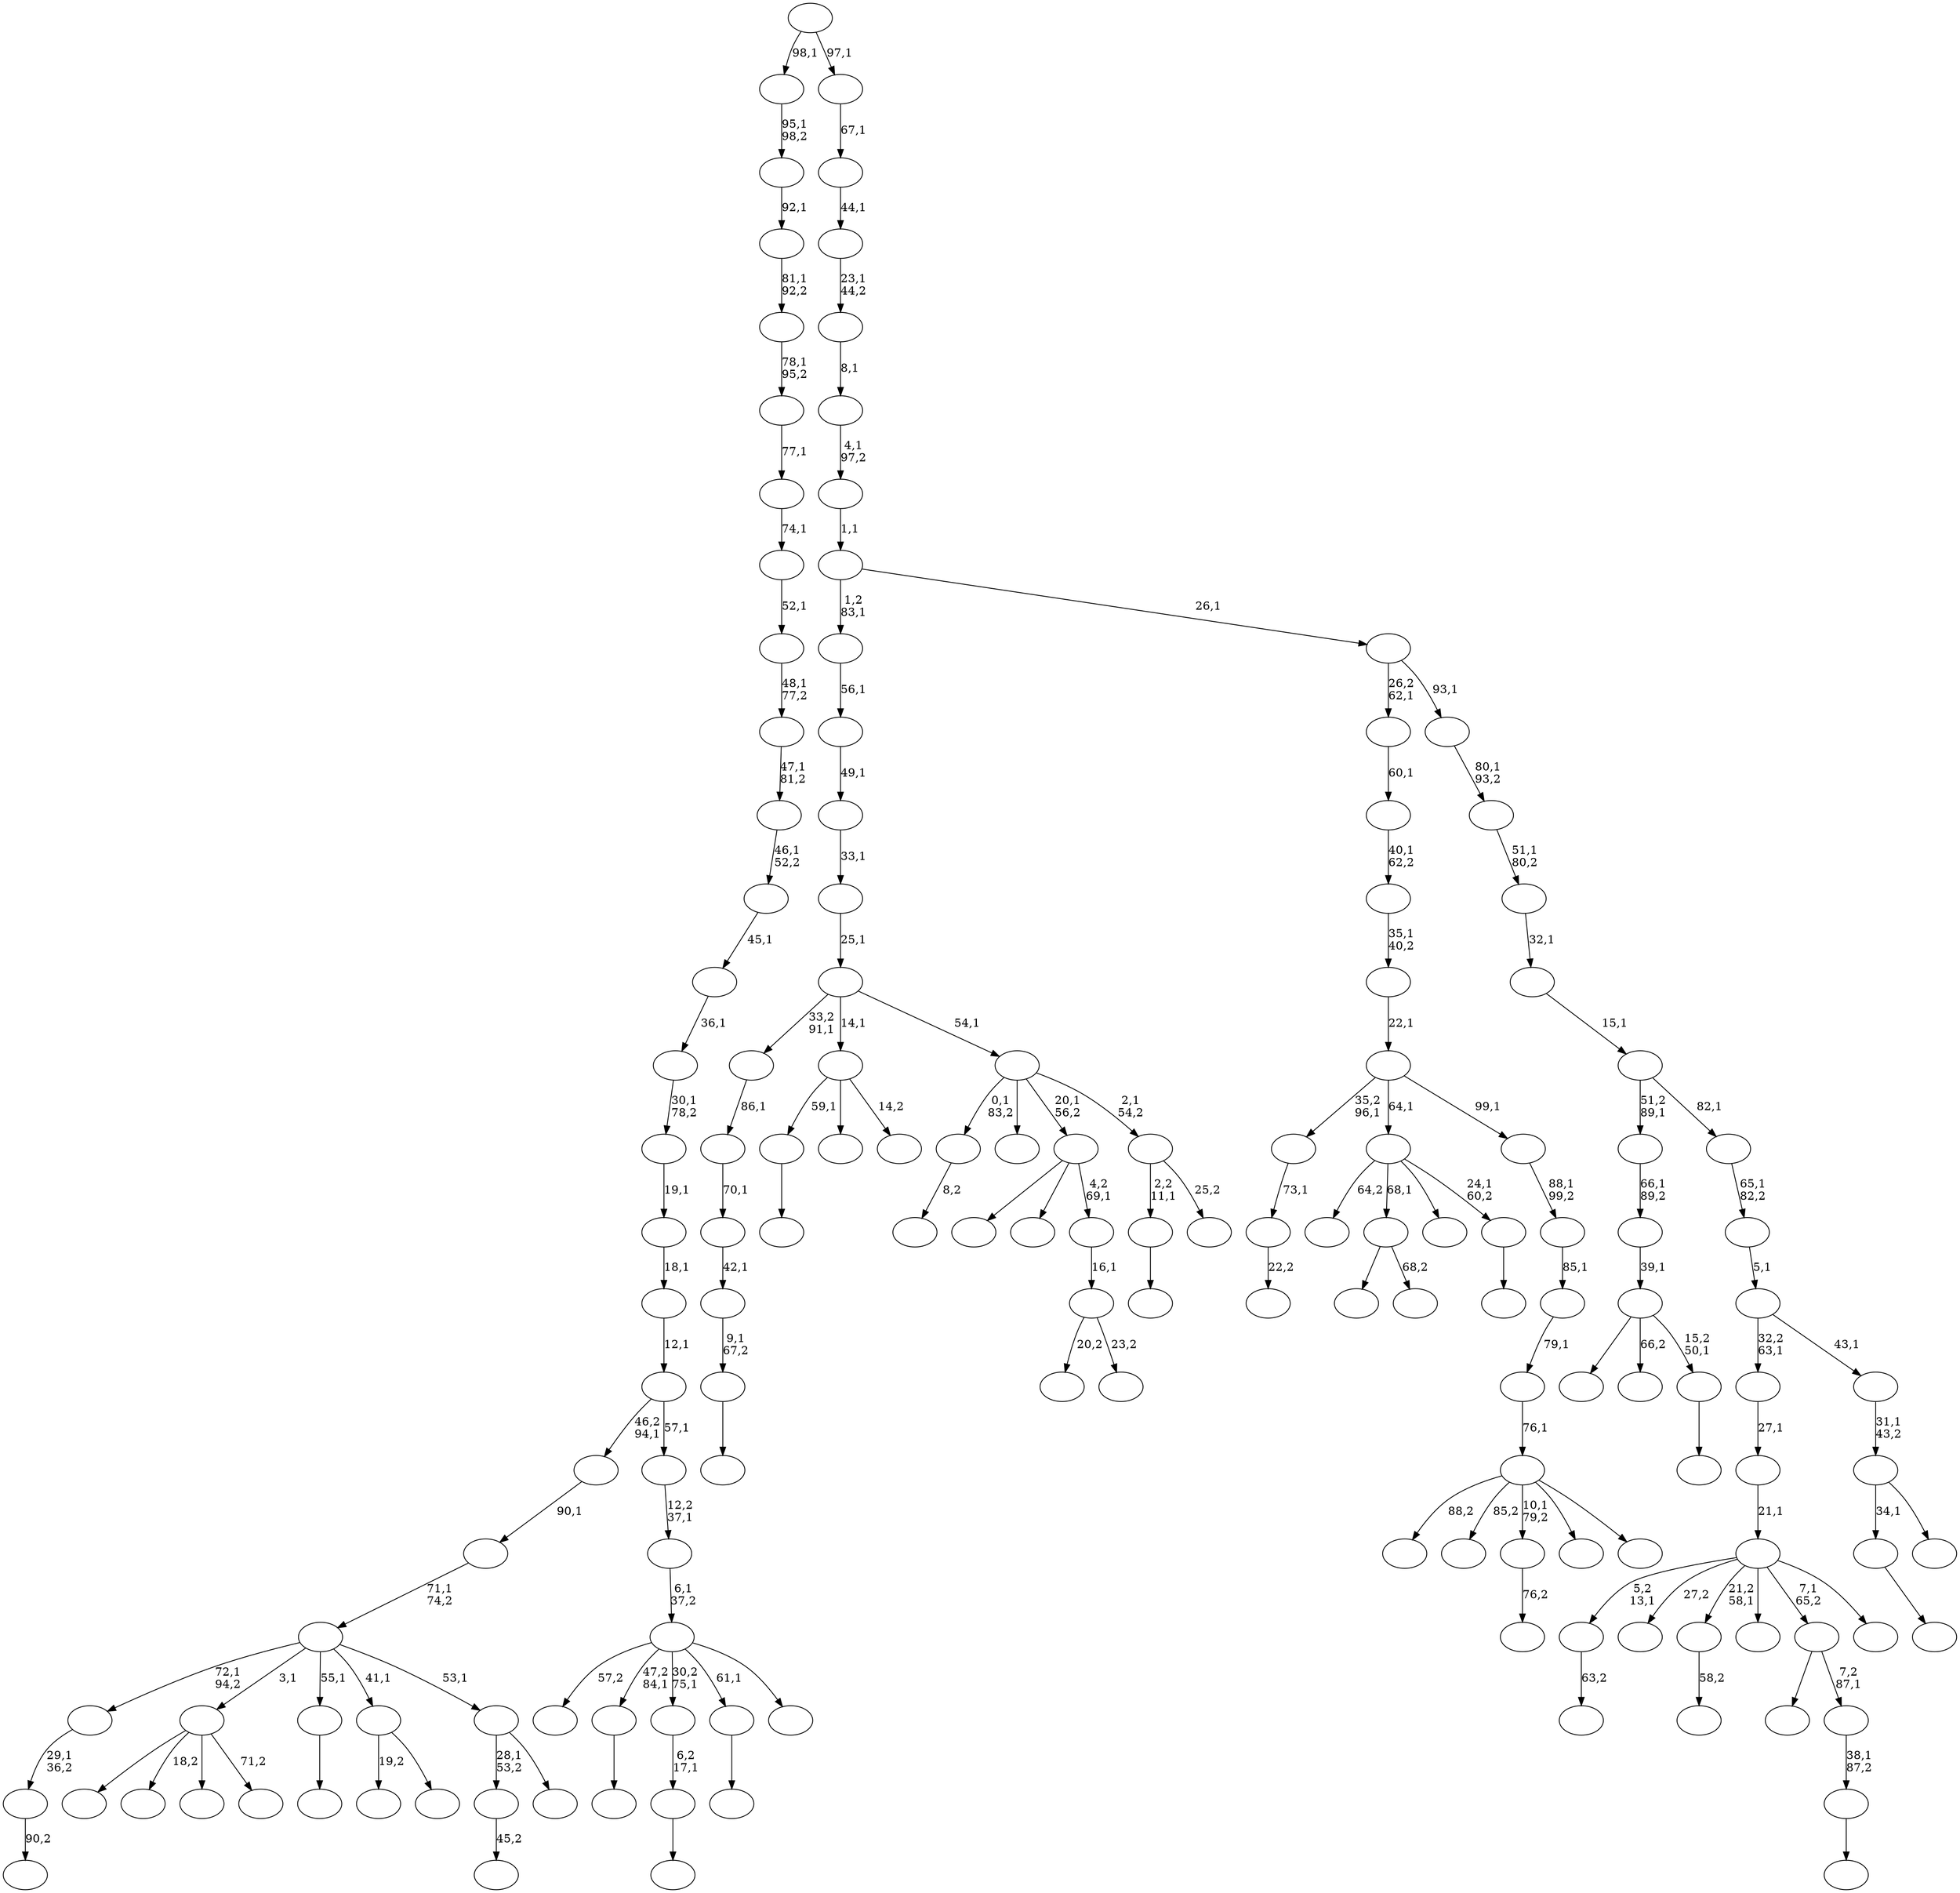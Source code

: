 digraph T {
	150 [label=""]
	149 [label=""]
	148 [label=""]
	147 [label=""]
	146 [label=""]
	145 [label=""]
	144 [label=""]
	143 [label=""]
	142 [label=""]
	141 [label=""]
	140 [label=""]
	139 [label=""]
	138 [label=""]
	137 [label=""]
	136 [label=""]
	135 [label=""]
	134 [label=""]
	133 [label=""]
	132 [label=""]
	131 [label=""]
	130 [label=""]
	129 [label=""]
	128 [label=""]
	127 [label=""]
	126 [label=""]
	125 [label=""]
	124 [label=""]
	123 [label=""]
	122 [label=""]
	121 [label=""]
	120 [label=""]
	119 [label=""]
	118 [label=""]
	117 [label=""]
	116 [label=""]
	115 [label=""]
	114 [label=""]
	113 [label=""]
	112 [label=""]
	111 [label=""]
	110 [label=""]
	109 [label=""]
	108 [label=""]
	107 [label=""]
	106 [label=""]
	105 [label=""]
	104 [label=""]
	103 [label=""]
	102 [label=""]
	101 [label=""]
	100 [label=""]
	99 [label=""]
	98 [label=""]
	97 [label=""]
	96 [label=""]
	95 [label=""]
	94 [label=""]
	93 [label=""]
	92 [label=""]
	91 [label=""]
	90 [label=""]
	89 [label=""]
	88 [label=""]
	87 [label=""]
	86 [label=""]
	85 [label=""]
	84 [label=""]
	83 [label=""]
	82 [label=""]
	81 [label=""]
	80 [label=""]
	79 [label=""]
	78 [label=""]
	77 [label=""]
	76 [label=""]
	75 [label=""]
	74 [label=""]
	73 [label=""]
	72 [label=""]
	71 [label=""]
	70 [label=""]
	69 [label=""]
	68 [label=""]
	67 [label=""]
	66 [label=""]
	65 [label=""]
	64 [label=""]
	63 [label=""]
	62 [label=""]
	61 [label=""]
	60 [label=""]
	59 [label=""]
	58 [label=""]
	57 [label=""]
	56 [label=""]
	55 [label=""]
	54 [label=""]
	53 [label=""]
	52 [label=""]
	51 [label=""]
	50 [label=""]
	49 [label=""]
	48 [label=""]
	47 [label=""]
	46 [label=""]
	45 [label=""]
	44 [label=""]
	43 [label=""]
	42 [label=""]
	41 [label=""]
	40 [label=""]
	39 [label=""]
	38 [label=""]
	37 [label=""]
	36 [label=""]
	35 [label=""]
	34 [label=""]
	33 [label=""]
	32 [label=""]
	31 [label=""]
	30 [label=""]
	29 [label=""]
	28 [label=""]
	27 [label=""]
	26 [label=""]
	25 [label=""]
	24 [label=""]
	23 [label=""]
	22 [label=""]
	21 [label=""]
	20 [label=""]
	19 [label=""]
	18 [label=""]
	17 [label=""]
	16 [label=""]
	15 [label=""]
	14 [label=""]
	13 [label=""]
	12 [label=""]
	11 [label=""]
	10 [label=""]
	9 [label=""]
	8 [label=""]
	7 [label=""]
	6 [label=""]
	5 [label=""]
	4 [label=""]
	3 [label=""]
	2 [label=""]
	1 [label=""]
	0 [label=""]
	146 -> 147 [label="45,2"]
	143 -> 144 [label=""]
	138 -> 139 [label="8,2"]
	136 -> 137 [label="63,2"]
	132 -> 133 [label=""]
	129 -> 130 [label=""]
	128 -> 129 [label="6,2\n17,1"]
	126 -> 127 [label="58,2"]
	124 -> 149 [label=""]
	124 -> 125 [label="68,2"]
	121 -> 122 [label=""]
	118 -> 119 [label=""]
	116 -> 117 [label="90,2"]
	115 -> 116 [label="29,1\n36,2"]
	113 -> 114 [label="76,2"]
	109 -> 110 [label=""]
	108 -> 140 [label=""]
	108 -> 112 [label="66,2"]
	108 -> 109 [label="15,2\n50,1"]
	107 -> 108 [label="39,1"]
	106 -> 107 [label="66,1\n89,2"]
	104 -> 135 [label=""]
	104 -> 123 [label="18,2"]
	104 -> 111 [label=""]
	104 -> 105 [label="71,2"]
	101 -> 102 [label=""]
	97 -> 98 [label=""]
	96 -> 97 [label="9,1\n67,2"]
	95 -> 96 [label="42,1"]
	94 -> 95 [label="70,1"]
	93 -> 94 [label="86,1"]
	89 -> 118 [label="59,1"]
	89 -> 99 [label=""]
	89 -> 90 [label="14,2"]
	86 -> 87 [label="22,2"]
	85 -> 86 [label="73,1"]
	83 -> 84 [label=""]
	82 -> 83 [label="38,1\n87,2"]
	81 -> 91 [label=""]
	81 -> 82 [label="7,2\n87,1"]
	79 -> 100 [label="20,2"]
	79 -> 80 [label="23,2"]
	78 -> 79 [label="16,1"]
	77 -> 150 [label=""]
	77 -> 148 [label=""]
	77 -> 78 [label="4,2\n69,1"]
	75 -> 76 [label=""]
	74 -> 131 [label="64,2"]
	74 -> 124 [label="68,1"]
	74 -> 88 [label=""]
	74 -> 75 [label="24,1\n60,2"]
	71 -> 73 [label="19,2"]
	71 -> 72 [label=""]
	69 -> 70 [label=""]
	67 -> 146 [label="28,1\n53,2"]
	67 -> 68 [label=""]
	66 -> 115 [label="72,1\n94,2"]
	66 -> 104 [label="3,1"]
	66 -> 101 [label="55,1"]
	66 -> 71 [label="41,1"]
	66 -> 67 [label="53,1"]
	65 -> 66 [label="71,1\n74,2"]
	64 -> 65 [label="90,1"]
	62 -> 136 [label="5,2\n13,1"]
	62 -> 134 [label="27,2"]
	62 -> 126 [label="21,2\n58,1"]
	62 -> 92 [label=""]
	62 -> 81 [label="7,1\n65,2"]
	62 -> 63 [label=""]
	61 -> 62 [label="21,1"]
	60 -> 61 [label="27,1"]
	58 -> 143 [label="2,2\n11,1"]
	58 -> 59 [label="25,2"]
	57 -> 138 [label="0,1\n83,2"]
	57 -> 120 [label=""]
	57 -> 77 [label="20,1\n56,2"]
	57 -> 58 [label="2,1\n54,2"]
	56 -> 93 [label="33,2\n91,1"]
	56 -> 89 [label="14,1"]
	56 -> 57 [label="54,1"]
	55 -> 56 [label="25,1"]
	54 -> 55 [label="33,1"]
	53 -> 54 [label="49,1"]
	52 -> 53 [label="56,1"]
	50 -> 142 [label="88,2"]
	50 -> 141 [label="85,2"]
	50 -> 113 [label="10,1\n79,2"]
	50 -> 103 [label=""]
	50 -> 51 [label=""]
	49 -> 50 [label="76,1"]
	48 -> 49 [label="79,1"]
	47 -> 48 [label="85,1"]
	46 -> 47 [label="88,1\n99,2"]
	45 -> 85 [label="35,2\n96,1"]
	45 -> 74 [label="64,1"]
	45 -> 46 [label="99,1"]
	44 -> 45 [label="22,1"]
	43 -> 44 [label="35,1\n40,2"]
	42 -> 43 [label="40,1\n62,2"]
	41 -> 42 [label="60,1"]
	39 -> 145 [label="57,2"]
	39 -> 132 [label="47,2\n84,1"]
	39 -> 128 [label="30,2\n75,1"]
	39 -> 69 [label="61,1"]
	39 -> 40 [label=""]
	38 -> 39 [label="6,1\n37,2"]
	37 -> 38 [label="12,2\n37,1"]
	36 -> 64 [label="46,2\n94,1"]
	36 -> 37 [label="57,1"]
	35 -> 36 [label="12,1"]
	34 -> 35 [label="18,1"]
	33 -> 34 [label="19,1"]
	32 -> 33 [label="30,1\n78,2"]
	31 -> 32 [label="36,1"]
	30 -> 31 [label="45,1"]
	29 -> 30 [label="46,1\n52,2"]
	28 -> 29 [label="47,1\n81,2"]
	27 -> 28 [label="48,1\n77,2"]
	26 -> 27 [label="52,1"]
	25 -> 26 [label="74,1"]
	24 -> 25 [label="77,1"]
	23 -> 24 [label="78,1\n95,2"]
	22 -> 23 [label="81,1\n92,2"]
	21 -> 22 [label="92,1"]
	20 -> 21 [label="95,1\n98,2"]
	18 -> 121 [label="34,1"]
	18 -> 19 [label=""]
	17 -> 18 [label="31,1\n43,2"]
	16 -> 60 [label="32,2\n63,1"]
	16 -> 17 [label="43,1"]
	15 -> 16 [label="5,1"]
	14 -> 15 [label="65,1\n82,2"]
	13 -> 106 [label="51,2\n89,1"]
	13 -> 14 [label="82,1"]
	12 -> 13 [label="15,1"]
	11 -> 12 [label="32,1"]
	10 -> 11 [label="51,1\n80,2"]
	9 -> 10 [label="80,1\n93,2"]
	8 -> 41 [label="26,2\n62,1"]
	8 -> 9 [label="93,1"]
	7 -> 52 [label="1,2\n83,1"]
	7 -> 8 [label="26,1"]
	6 -> 7 [label="1,1"]
	5 -> 6 [label="4,1\n97,2"]
	4 -> 5 [label="8,1"]
	3 -> 4 [label="23,1\n44,2"]
	2 -> 3 [label="44,1"]
	1 -> 2 [label="67,1"]
	0 -> 20 [label="98,1"]
	0 -> 1 [label="97,1"]
}
